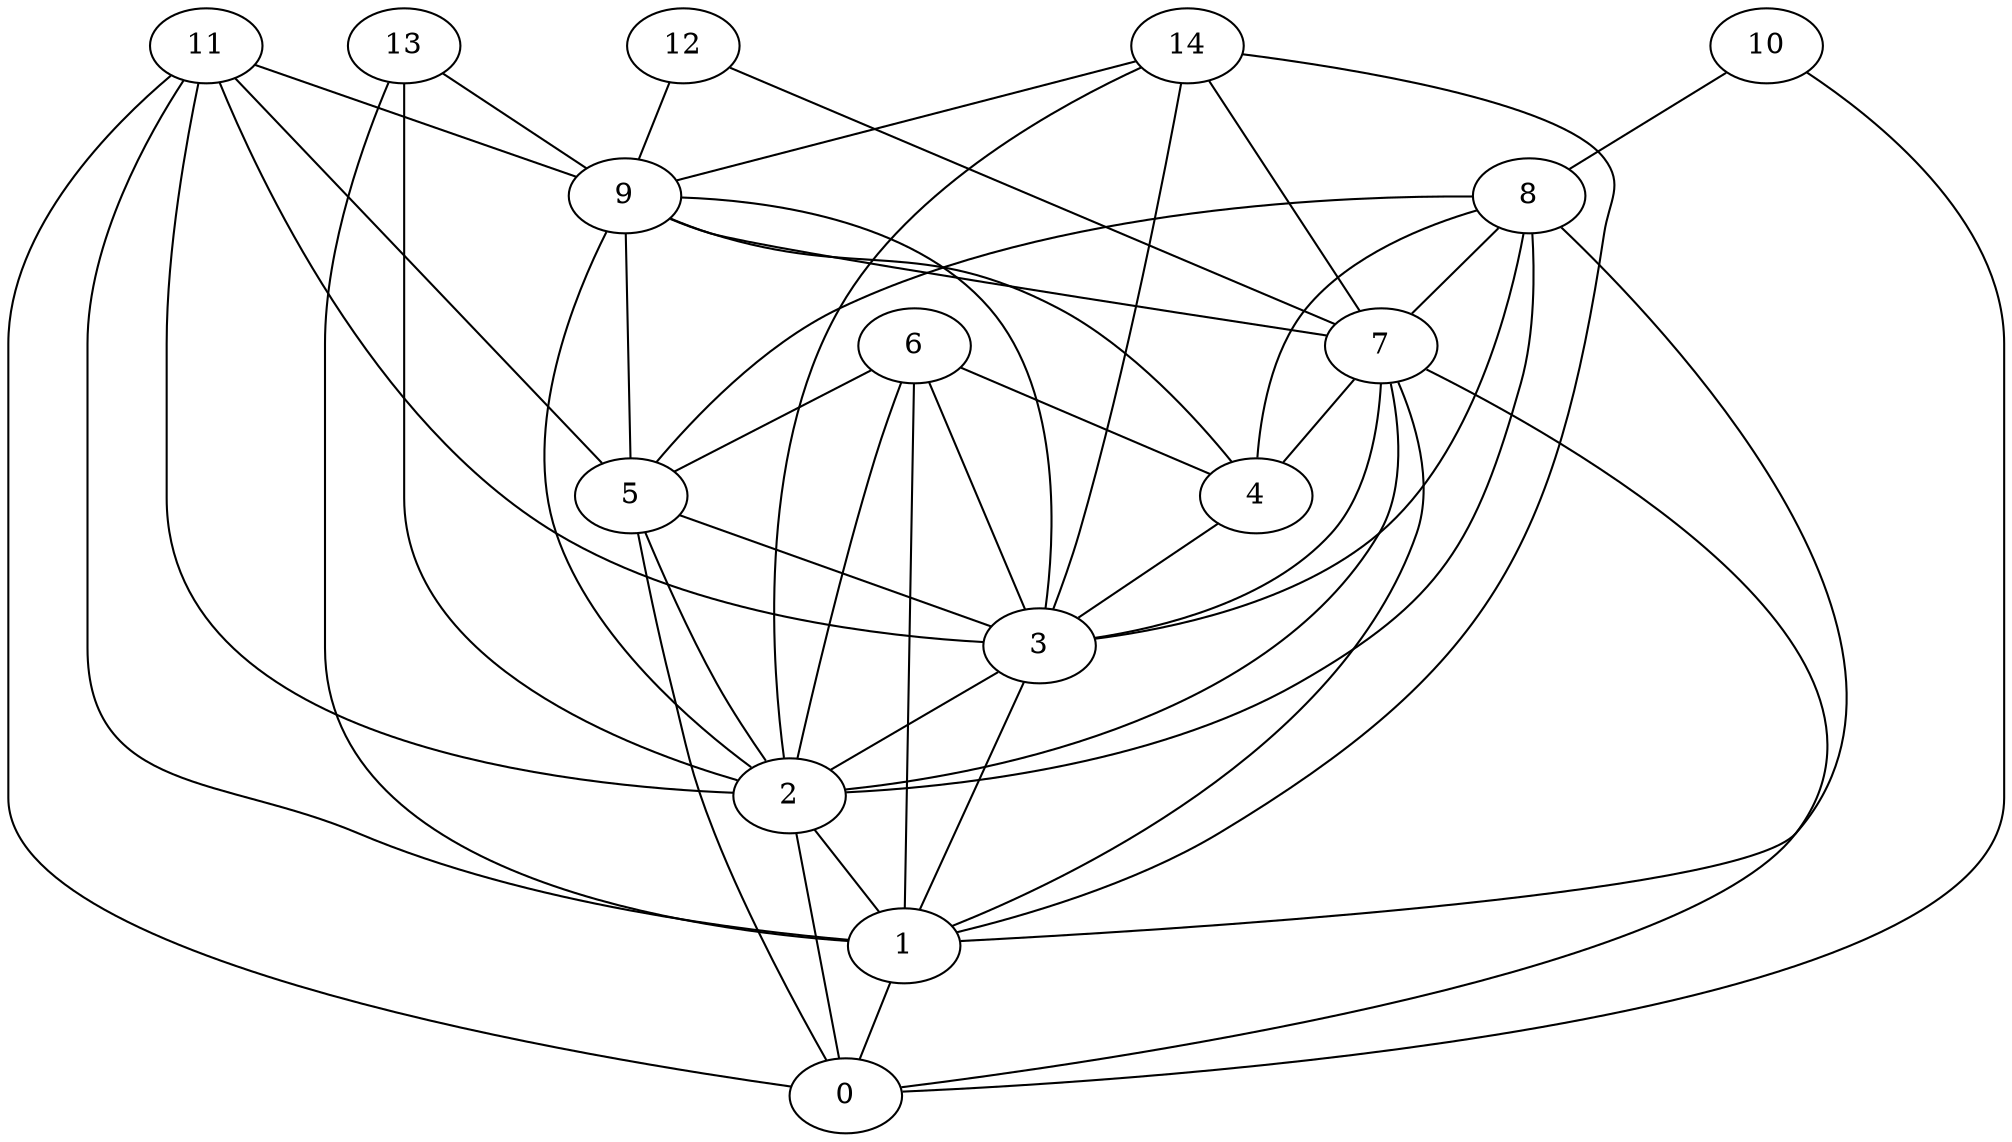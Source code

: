digraph "sensornet-topology" {
label = "";
rankdir="BT";"0"->"1" [arrowhead = "both"] 
"0"->"2" [arrowhead = "both"] 
"0"->"5" [arrowhead = "both"] 
"0"->"7" [arrowhead = "both"] 
"0"->"10" [arrowhead = "both"] 
"0"->"11" [arrowhead = "both"] 
"1"->"2" [arrowhead = "both"] 
"1"->"3" [arrowhead = "both"] 
"1"->"6" [arrowhead = "both"] 
"1"->"7" [arrowhead = "both"] 
"1"->"8" [arrowhead = "both"] 
"1"->"11" [arrowhead = "both"] 
"1"->"13" [arrowhead = "both"] 
"1"->"14" [arrowhead = "both"] 
"2"->"3" [arrowhead = "both"] 
"2"->"5" [arrowhead = "both"] 
"2"->"6" [arrowhead = "both"] 
"2"->"7" [arrowhead = "both"] 
"2"->"8" [arrowhead = "both"] 
"2"->"9" [arrowhead = "both"] 
"2"->"11" [arrowhead = "both"] 
"2"->"13" [arrowhead = "both"] 
"2"->"14" [arrowhead = "both"] 
"3"->"4" [arrowhead = "both"] 
"3"->"5" [arrowhead = "both"] 
"3"->"6" [arrowhead = "both"] 
"3"->"7" [arrowhead = "both"] 
"3"->"8" [arrowhead = "both"] 
"3"->"9" [arrowhead = "both"] 
"3"->"11" [arrowhead = "both"] 
"3"->"14" [arrowhead = "both"] 
"4"->"6" [arrowhead = "both"] 
"4"->"7" [arrowhead = "both"] 
"4"->"8" [arrowhead = "both"] 
"4"->"9" [arrowhead = "both"] 
"5"->"6" [arrowhead = "both"] 
"5"->"8" [arrowhead = "both"] 
"5"->"9" [arrowhead = "both"] 
"5"->"11" [arrowhead = "both"] 
"7"->"8" [arrowhead = "both"] 
"7"->"9" [arrowhead = "both"] 
"7"->"12" [arrowhead = "both"] 
"7"->"14" [arrowhead = "both"] 
"8"->"10" [arrowhead = "both"] 
"9"->"11" [arrowhead = "both"] 
"9"->"12" [arrowhead = "both"] 
"9"->"13" [arrowhead = "both"] 
"9"->"14" [arrowhead = "both"] 
}
